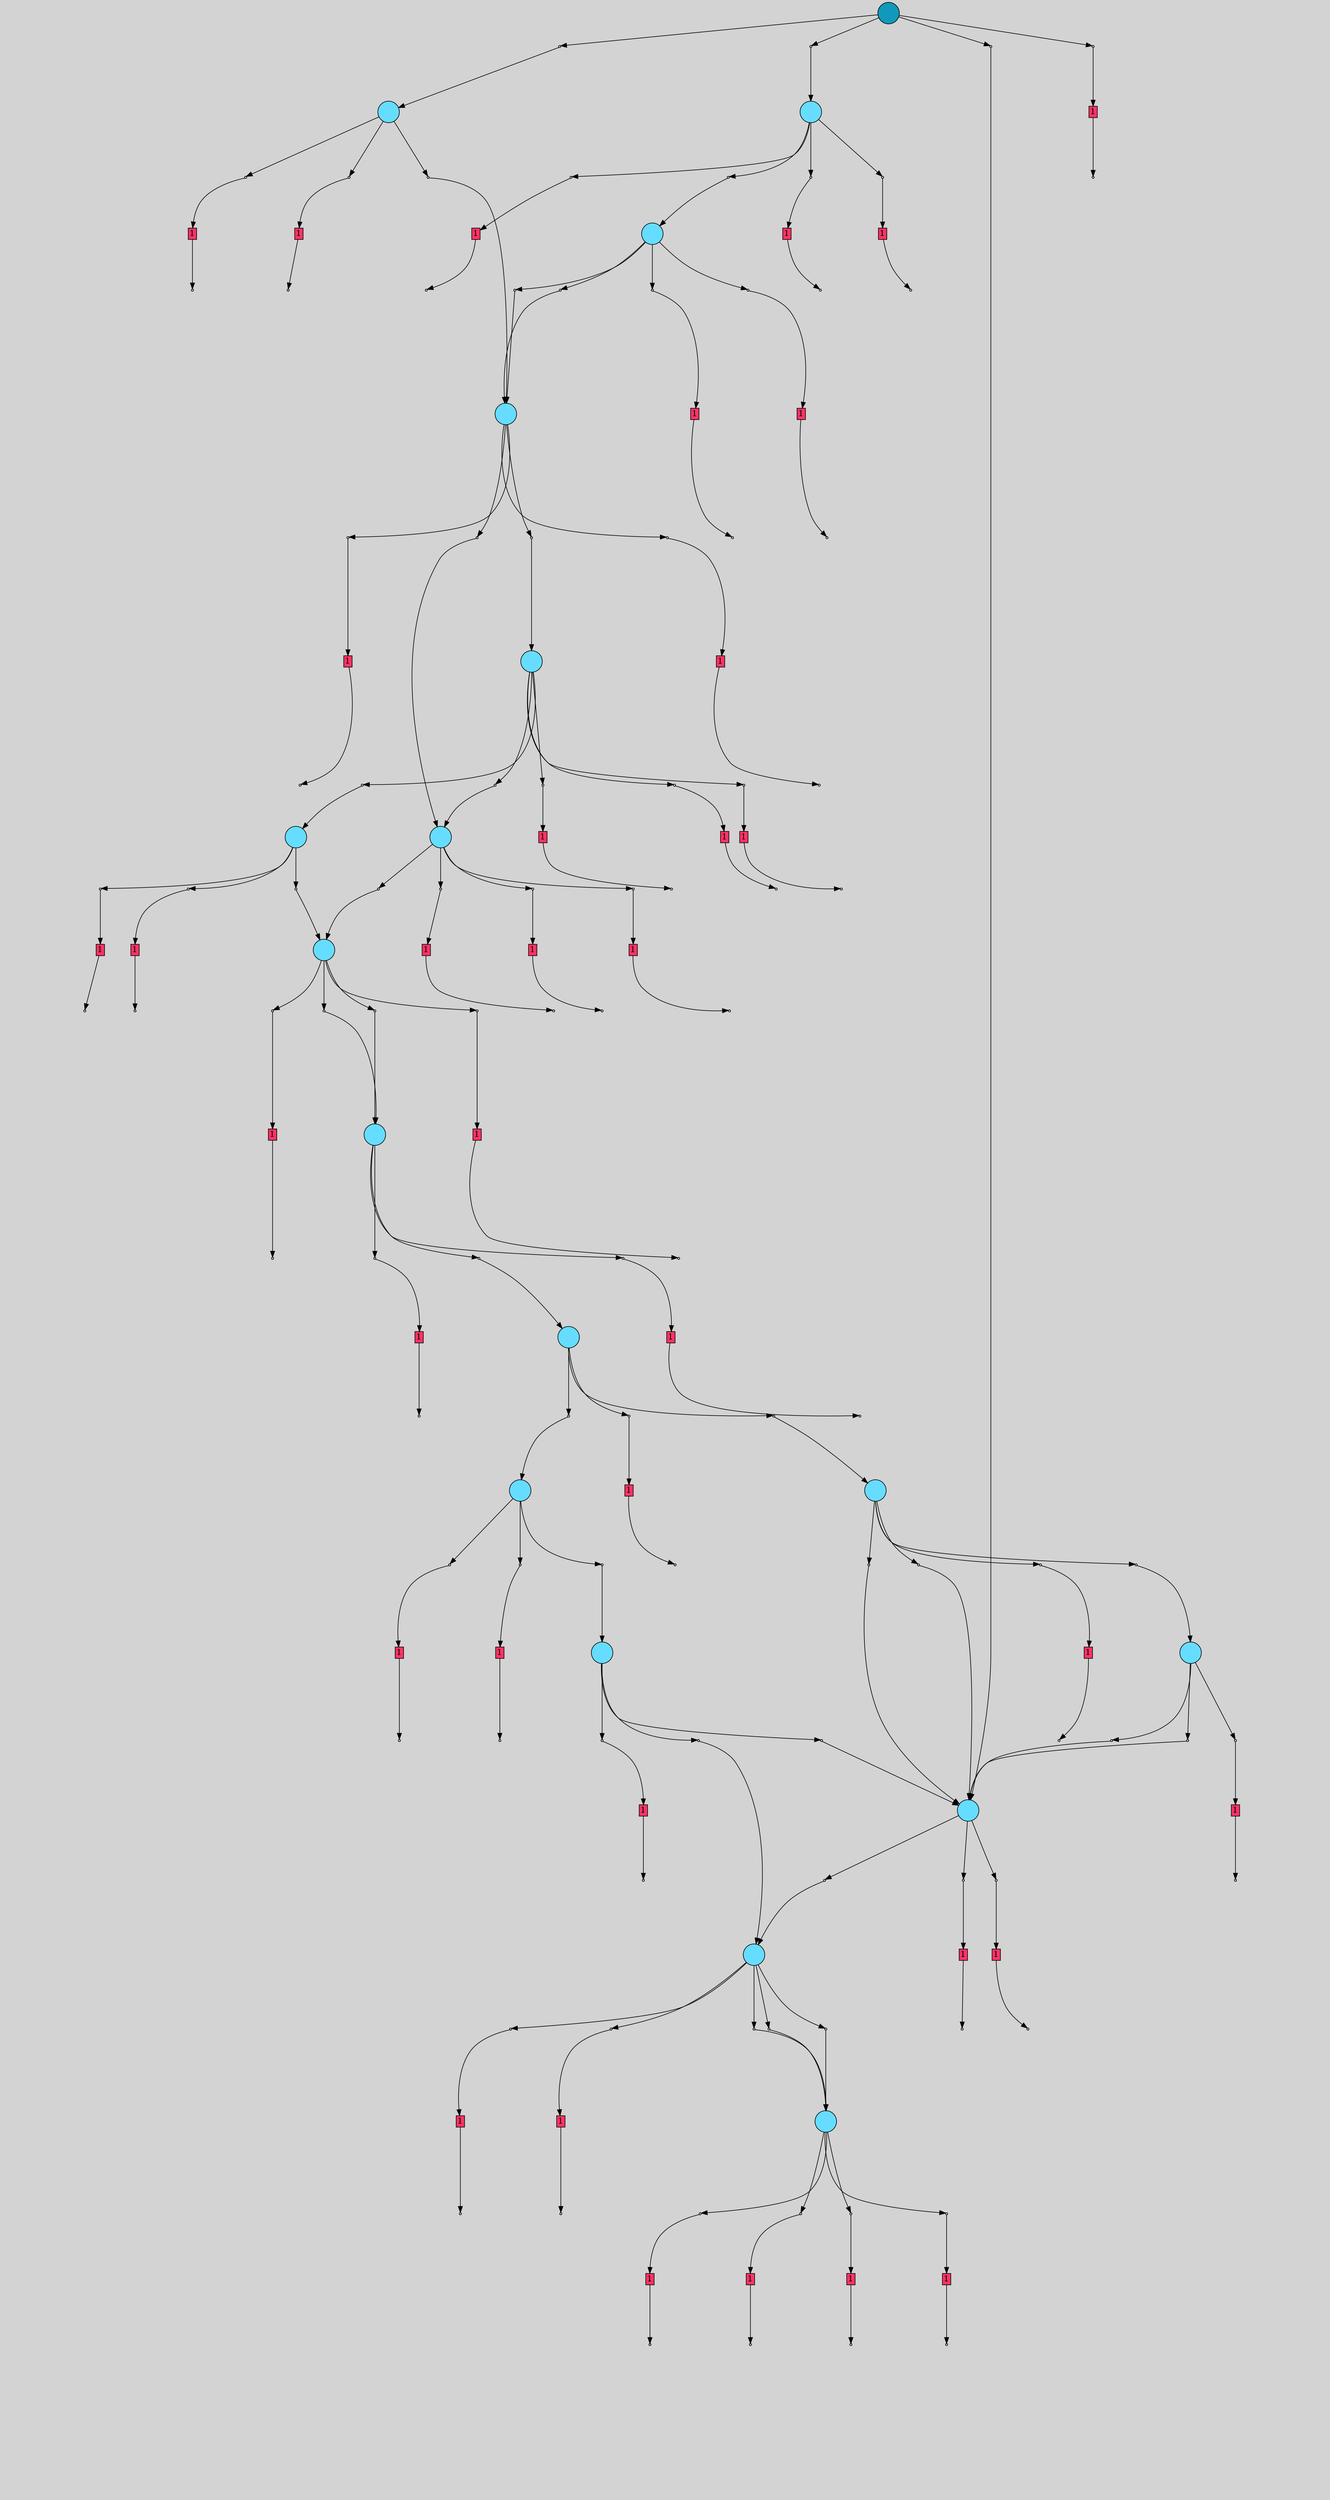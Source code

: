 // File exported with GEGELATI v1.4.0
// On the 2025-07-11 18:55:30
// With the File::TPGGraphDotExporter
digraph{
	graph[pad = "0.212, 0.055" bgcolor = lightgray]
	node[shape=circle style = filled label = ""]
		T863198 [fillcolor="#1199bb"]
		T788581 [fillcolor="#66ddff"]
		A863199 [fillcolor="#ff3366" shape=box margin=0.03 width=0 height=0 label="1"]
		T554752 [fillcolor="#66ddff"]
		T265488 [fillcolor="#66ddff"]
		A791887 [fillcolor="#ff3366" shape=box margin=0.03 width=0 height=0 label="1"]
		A862687 [fillcolor="#ff3366" shape=box margin=0.03 width=0 height=0 label="1"]
		T485241 [fillcolor="#66ddff"]
		A554215 [fillcolor="#ff3366" shape=box margin=0.03 width=0 height=0 label="1"]
		A536120 [fillcolor="#ff3366" shape=box margin=0.03 width=0 height=0 label="1"]
		T463571 [fillcolor="#66ddff"]
		A501815 [fillcolor="#ff3366" shape=box margin=0.03 width=0 height=0 label="1"]
		T256036 [fillcolor="#66ddff"]
		A265722 [fillcolor="#ff3366" shape=box margin=0.03 width=0 height=0 label="1"]
		A265723 [fillcolor="#ff3366" shape=box margin=0.03 width=0 height=0 label="1"]
		T442427 [fillcolor="#66ddff"]
		T400807 [fillcolor="#66ddff"]
		A484734 [fillcolor="#ff3366" shape=box margin=0.03 width=0 height=0 label="1"]
		A485449 [fillcolor="#ff3366" shape=box margin=0.03 width=0 height=0 label="1"]
		A530520 [fillcolor="#ff3366" shape=box margin=0.03 width=0 height=0 label="1"]
		A527562 [fillcolor="#ff3366" shape=box margin=0.03 width=0 height=0 label="1"]
		T65466 [fillcolor="#66ddff"]
		A253951 [fillcolor="#ff3366" shape=box margin=0.03 width=0 height=0 label="1"]
		A255271 [fillcolor="#ff3366" shape=box margin=0.03 width=0 height=0 label="1"]
		A442659 [fillcolor="#ff3366" shape=box margin=0.03 width=0 height=0 label="1"]
		A442660 [fillcolor="#ff3366" shape=box margin=0.03 width=0 height=0 label="1"]
		T322250 [fillcolor="#66ddff"]
		A441414 [fillcolor="#ff3366" shape=box margin=0.03 width=0 height=0 label="1"]
		A347914 [fillcolor="#ff3366" shape=box margin=0.03 width=0 height=0 label="1"]
		T368060 [fillcolor="#66ddff"]
		A401041 [fillcolor="#ff3366" shape=box margin=0.03 width=0 height=0 label="1"]
		A401042 [fillcolor="#ff3366" shape=box margin=0.03 width=0 height=0 label="1"]
		A23372 [fillcolor="#ff3366" shape=box margin=0.03 width=0 height=0 label="1"]
		A65294 [fillcolor="#ff3366" shape=box margin=0.03 width=0 height=0 label="1"]
		A65781 [fillcolor="#ff3366" shape=box margin=0.03 width=0 height=0 label="1"]
		A63088 [fillcolor="#ff3366" shape=box margin=0.03 width=0 height=0 label="1"]
		A394635 [fillcolor="#ff3366" shape=box margin=0.03 width=0 height=0 label="1"]
		A345014 [fillcolor="#ff3366" shape=box margin=0.03 width=0 height=0 label="1"]
		A328452 [fillcolor="#ff3366" shape=box margin=0.03 width=0 height=0 label="1"]
		T317795 [fillcolor="#66ddff"]
		A372461 [fillcolor="#ff3366" shape=box margin=0.03 width=0 height=0 label="1"]
		T317394 [fillcolor="#66ddff"]
		A338752 [fillcolor="#ff3366" shape=box margin=0.03 width=0 height=0 label="1"]
		A337850 [fillcolor="#ff3366" shape=box margin=0.03 width=0 height=0 label="1"]
		A315760 [fillcolor="#ff3366" shape=box margin=0.03 width=0 height=0 label="1"]
		T243270 [fillcolor="#66ddff"]
		T281552 [fillcolor="#66ddff"]
		A264705 [fillcolor="#ff3366" shape=box margin=0.03 width=0 height=0 label="1"]
		T271184 [fillcolor="#66ddff"]
		A279886 [fillcolor="#ff3366" shape=box margin=0.03 width=0 height=0 label="1"]
		A251634 [fillcolor="#ff3366" shape=box margin=0.03 width=0 height=0 label="1"]
		T278150 [fillcolor="#66ddff"]
		A253911 [fillcolor="#ff3366" shape=box margin=0.03 width=0 height=0 label="1"]
		A176615 [fillcolor="#ff3366" shape=box margin=0.03 width=0 height=0 label="1"]
		P3532962 [fillcolor="#cccccc" shape=point label="0"] //
		I3532962 [shape=box style=invis label="2|4&1|1#1|1&#92;n18|0&0|4#1|9&#92;n3|7&1|0#0|10&#92;n5|4&0|7#1|6&#92;n1|0&1|7#0|4&#92;n"] //-0.069921|-0.735325|0.416838|-0.170822|-0.252366|-0.272663|0.845455|0.326404|-0.177232|-0.062423|
		P3532962 -> I3532962[style=invis]
		T863198 -> P3532962 -> T788581
		P3532963 [fillcolor="#cccccc" shape=point label="0"] //
		I3532963 [shape=box style=invis label="5|8&1|0#1|9&#92;n1|0&1|5#0|8&#92;n"] //-0.784157|0.361300|0.758619|0.445979|
		P3532963 -> I3532963[style=invis]
		A863199 [fillcolor="#ff3366" shape=box margin=0.03 width=0 height=0 label="1"]
		T863198 -> P3532963 -> A863199
		P3532964 [fillcolor="#cccccc" shape=point label="0"] //
		I3532964 [shape=box style=invis label="19|5&1|6#0|8&#92;n12|9&1|10#1|0&#92;n2|4&0|5#0|9&#92;n8|5&0|4#1|10&#92;n19|4&0|5#1|7&#92;n18|0&0|4#1|9&#92;n3|7&1|0#0|10&#92;n5|4&0|7#1|6&#92;n1|0&1|7#0|4&#92;n"] //-0.409162|-0.194809|0.724555|-0.244634|-0.630517|-0.570217|0.578627|0.066990|0.818314|0.872919|0.416838|-0.170822|-0.252366|-0.272663|0.845455|0.326404|-0.177232|-0.062423|
		P3532964 -> I3532964[style=invis]
		T863198 -> P3532964 -> T554752
		P3532965 [fillcolor="#cccccc" shape=point label="0"] //
		I3532965 [shape=box style=invis label="11|0&1|3#1|3&#92;n13|8&1|3#0|0&#92;n1|0&1|5#0|8&#92;n"] //0.956369|0.645938|0.566839|0.939205|0.758619|0.445979|
		P3532965 -> I3532965[style=invis]
		T863198 -> P3532965 -> T265488
		P3532966 [fillcolor="#cccccc" shape=point label="0"] //
		I3532966 [shape=box style=invis label="19|1&1|1#1|1&#92;n9|6&1|2#0|10&#92;n11|6&0|6#1|4&#92;n11|6&0|6#0|1&#92;n13|0&1|10#0|6&#92;n13|8&1|3#0|0&#92;n1|0&1|5#0|8&#92;n"] //-0.536353|-0.898498|0.595919|-0.418757|0.887276|0.581279|-1.300754|-0.575297|-0.450869|-0.023352|0.416697|0.939205|0.758619|0.445979|
		P3532966 -> I3532966[style=invis]
		A791887 [fillcolor="#ff3366" shape=box margin=0.03 width=0 height=0 label="1"]
		T788581 -> P3532966 -> A791887
		P3532967 [fillcolor="#cccccc" shape=point label="0"] //
		I3532967 [shape=box style=invis label="19|0&1|1#1|5&#92;n0|2&0|10#1|7&#92;n10|4&0|2#1|0&#92;n1|0&1|7#0|4&#92;n"] //-0.842667|0.972944|0.841399|0.833383|0.833696|-0.204190|-0.177232|-0.062423|
		P3532967 -> I3532967[style=invis]
		A862687 [fillcolor="#ff3366" shape=box margin=0.03 width=0 height=0 label="1"]
		T788581 -> P3532967 -> A862687
		P3532968 [fillcolor="#cccccc" shape=point label="0"] //
		I3532968 [shape=box style=invis label="5|8&1|0#1|9&#92;n1|0&1|5#0|8&#92;n"] //-0.784157|0.361300|0.758619|0.445979|
		P3532968 -> I3532968[style=invis]
		T788581 -> P3532968 -> T485241
		P3532969 [fillcolor="#cccccc" shape=point label="1"] //
		I3532969 [shape=box style=invis label="6|4&1|1#1|8&#92;n16|0&1|4#0|8&#92;n12|1&0|4#1|9&#92;n13|2&1|6#1|5&#92;n"] //0.452550|-0.806153|-0.860714|-0.034706|-0.312936|-0.878795|-0.346916|-0.257149|
		P3532969 -> I3532969[style=invis]
		A863199 -> P3532969
		P3532970 [fillcolor="#cccccc" shape=point label="0"] //
		I3532970 [shape=box style=invis label="5|8&1|0#1|9&#92;n1|0&1|5#0|8&#92;n"] //-0.784157|0.361300|0.758619|0.445979|
		P3532970 -> I3532970[style=invis]
		A554215 [fillcolor="#ff3366" shape=box margin=0.03 width=0 height=0 label="1"]
		T554752 -> P3532970 -> A554215
		P3532971 [fillcolor="#cccccc" shape=point label="0"] //
		I3532971 [shape=box style=invis label="17|5&1|2#1|10&#92;n6|5&0|5#1|1&#92;n15|2&0|5#1|1&#92;n9|8&0|2#0|6&#92;n1|0&1|5#0|8&#92;n"] //0.388232|0.446583|-0.604306|-0.990126|-0.951568|0.274026|0.116233|-0.115189|0.758619|0.445979|
		P3532971 -> I3532971[style=invis]
		A536120 [fillcolor="#ff3366" shape=box margin=0.03 width=0 height=0 label="1"]
		T554752 -> P3532971 -> A536120
		P3532972 [fillcolor="#cccccc" shape=point label="0"] //
		I3532972 [shape=box style=invis label="5|8&1|0#1|9&#92;n1|0&1|5#0|8&#92;n"] //-0.784157|0.361300|0.758619|0.445979|
		P3532972 -> I3532972[style=invis]
		T554752 -> P3532972 -> T463571
		P3532973 [fillcolor="#cccccc" shape=point label="0"] //
		I3532973 [shape=box style=invis label="17|5&1|2#1|10&#92;n6|5&0|5#1|1&#92;n15|2&0|5#1|1&#92;n9|8&0|2#0|6&#92;n1|0&1|5#0|8&#92;n"] //0.388232|0.446583|-0.604306|-0.990126|-0.951568|0.274026|0.116233|-0.115189|0.758619|0.445979|
		P3532973 -> I3532973[style=invis]
		A501815 [fillcolor="#ff3366" shape=box margin=0.03 width=0 height=0 label="1"]
		T554752 -> P3532973 -> A501815
		P3532974 [fillcolor="#cccccc" shape=point label="0"] //
		I3532974 [shape=box style=invis label="5|8&1|0#1|9&#92;n1|0&1|5#0|8&#92;n"] //-0.784157|0.361300|0.758619|0.445979|
		P3532974 -> I3532974[style=invis]
		T265488 -> P3532974 -> T256036
		P3532975 [fillcolor="#cccccc" shape=point label="0"] //
		I3532975 [shape=box style=invis label="14|6&1|3#1|3&#92;n16|0&1|7#0|4&#92;n17|9&0|10#0|7&#92;n2|8&0|9#0|6&#92;n1|0&1|4#0|8&#92;n"] //-0.407479|0.070054|0.169602|0.967686|-0.668362|-0.229139|0.178451|0.699757|0.758619|0.445979|
		P3532975 -> I3532975[style=invis]
		A265722 [fillcolor="#ff3366" shape=box margin=0.03 width=0 height=0 label="1"]
		T265488 -> P3532975 -> A265722
		P3532976 [fillcolor="#cccccc" shape=point label="0"] //
		I3532976 [shape=box style=invis label="18|0&1|1#1|0&#92;n14|5&0|0#1|6&#92;n15|2&0|5#1|1&#92;n3|8&0|2#1|0&#92;n1|0&1|5#0|8&#92;n"] //0.881289|0.096707|-0.841532|-0.919411|-0.951568|0.274026|-0.658611|0.507925|0.758619|0.445979|
		P3532976 -> I3532976[style=invis]
		A265723 [fillcolor="#ff3366" shape=box margin=0.03 width=0 height=0 label="1"]
		T265488 -> P3532976 -> A265723
		P3532977 [fillcolor="#cccccc" shape=point label="1"] //
		I3532977 [shape=box style=invis label="4|6&1|8#1|0&#92;n3|0&1|5#0|6&#92;n11|2&1|7#1|5&#92;n14|1&1|1#1|4&#92;n"] //-0.319824|-0.741893|0.294769|-0.582985|-0.713387|0.038276|0.218510|-0.776699|
		P3532977 -> I3532977[style=invis]
		A791887 -> P3532977
		P3532978 [fillcolor="#cccccc" shape=point label="1"] //
		I3532978 [shape=box style=invis label="17|2&1|4#0|7&#92;n15|6&1|6#0|3&#92;n4|0&0|2#1|1&#92;n5|0&0|0#0|2&#92;n12|5&1|8#1|0&#92;n0|1&0|0#1|1&#92;n2|0&1|8#0|5&#92;n10|3&0|2#0|6&#92;n7|8&0|3#0|5&#92;n4|2&0|0#0|8&#92;n"] //0.988145|0.127360|-0.847276|0.263882|-0.017527|-0.985058|-0.536994|0.274775|0.468479|-0.349932|0.025529|-0.623676|-0.251660|-0.567835|0.795310|-0.281553|-0.595260|0.726572|-0.305012|-0.103936|
		P3532978 -> I3532978[style=invis]
		A862687 -> P3532978
		P3532979 [fillcolor="#cccccc" shape=point label="0"] //
		I3532979 [shape=box style=invis label="5|8&1|0#1|9&#92;n1|0&1|5#0|8&#92;n"] //-0.784157|0.361300|0.758619|0.445979|
		P3532979 -> I3532979[style=invis]
		T485241 -> P3532979 -> T442427
		P3532980 [fillcolor="#cccccc" shape=point label="0"] //
		I3532980 [shape=box style=invis label="2|0&1|7#1|8&#92;n"] //-0.671996|-0.732838|
		P3532980 -> I3532980[style=invis]
		T485241 -> P3532980 -> T400807
		P3532981 [fillcolor="#cccccc" shape=point label="0"] //
		I3532981 [shape=box style=invis label="9|6&1|2#0|10&#92;n19|1&0|6#1|9&#92;n4|7&0|1#1|3&#92;n5|6&0|7#1|8&#92;n5|9&1|7#1|4&#92;n10|2&0|6#0|9&#92;n12|4&1|4#1|0&#92;n14|1&1|6#0|4&#92;n13|5&1|10#1|3&#92;n11|3&1|9#0|5&#92;n1|8&1|1#0|3&#92;n11|2&0|2#0|1&#92;n10|4&0|2#0|9&#92;n17|6&0|4#1|10&#92;n9|3&0|6#1|2&#92;n9|7&1|5#1|9&#92;n1|5&0|7#0|3&#92;n18|6&0|8#0|9&#92;n13|3&0|6#0|5&#92;n6|1&0|3#1|9&#92;n10|8&1|10#0|1&#92;n1|0&1|5#0|8&#92;n"] //0.595919|-0.418757|-0.915401|-0.961213|0.227875|0.734609|-0.688694|0.206639|0.202178|0.781689|-0.035929|0.704863|-0.088590|-0.460149|0.984268|0.024846|-0.124466|0.812137|0.142460|0.195459|0.448998|0.464710|-0.539955|0.806415|-0.094067|0.417033|0.634228|-0.773136|-0.025648|0.728044|0.652178|-0.629796|0.640505|-0.192905|0.646907|-0.789111|0.474744|-0.636430|0.342098|-0.384400|0.975040|0.165205|0.758619|0.445979|
		P3532981 -> I3532981[style=invis]
		A484734 [fillcolor="#ff3366" shape=box margin=0.03 width=0 height=0 label="1"]
		T485241 -> P3532981 -> A484734
		P3532982 [fillcolor="#cccccc" shape=point label="0"] //
		I3532982 [shape=box style=invis label="7|2&1|4#0|3&#92;n18|1&1|2#1|0&#92;n10|0&0|1#1|2&#92;n18|2&0|2#1|5&#92;n12|4&0|2#0|0&#92;n10|0&0|4#1|0&#92;n"] //0.825952|-0.155959|0.110406|-0.787581|0.781936|0.707372|-0.956917|-0.646284|-0.094067|0.417033|-0.920854|0.196010|
		P3532982 -> I3532982[style=invis]
		A485449 [fillcolor="#ff3366" shape=box margin=0.03 width=0 height=0 label="1"]
		T485241 -> P3532982 -> A485449
		P3532983 [fillcolor="#cccccc" shape=point label="1"] //
		I3532983 [shape=box style=invis label="6|6&1|8#1|10&#92;n3|7&1|4#1|6&#92;n16|0&1|7#0|4&#92;n14|8&0|7#0|10&#92;n14|2&0|6#1|1&#92;n3|0&1|5#0|8&#92;n19|1&0|2#1|3&#92;n5|2&0|1#1|9&#92;n15|1&1|9#1|6&#92;n"] //-0.301920|-0.260057|-0.758340|0.498196|-0.188110|0.094240|-0.732034|0.423228|-0.795191|-0.610260|0.294769|-0.582985|0.729124|0.807487|-0.686379|0.482966|-0.237754|0.257403|
		P3532983 -> I3532983[style=invis]
		A554215 -> P3532983
		P3532984 [fillcolor="#cccccc" shape=point label="1"] //
		I3532984 [shape=box style=invis label="4|6&1|8#1|0&#92;n3|0&1|5#0|6&#92;n15|1&1|8#0|1&#92;n14|2&1|5#1|8&#92;n"] //-0.319824|-0.741893|0.294769|-0.582985|-0.900638|0.582879|-0.148003|-0.979438|
		P3532984 -> I3532984[style=invis]
		A536120 -> P3532984
		P3532985 [fillcolor="#cccccc" shape=point label="0"] //
		I3532985 [shape=box style=invis label="9|6&1|2#0|10&#92;n19|1&0|6#1|9&#92;n4|7&0|1#1|3&#92;n12|4&1|4#1|0&#92;n5|6&0|7#1|8&#92;n16|9&1|7#1|4&#92;n10|2&0|6#0|9&#92;n14|1&1|6#0|4&#92;n13|5&1|10#1|3&#92;n11|3&1|9#0|5&#92;n1|8&1|1#0|3&#92;n11|2&0|2#0|1&#92;n10|4&0|2#0|9&#92;n17|6&0|4#1|10&#92;n9|3&0|6#1|2&#92;n9|7&1|5#1|9&#92;n1|5&0|7#0|3&#92;n18|6&0|8#0|9&#92;n13|3&0|6#0|5&#92;n6|1&0|3#1|9&#92;n10|8&1|10#0|1&#92;n1|0&1|5#0|8&#92;n"] //0.595919|-0.418757|-0.915401|-0.961213|0.227875|0.734609|-0.088590|-0.460149|-0.688694|0.206639|0.202178|0.781689|-0.035929|0.704863|0.984268|0.024846|-0.124466|0.812137|0.142460|0.195459|0.448998|0.464710|-0.539955|0.806415|-0.094067|0.417033|0.634228|-0.773136|-0.025648|0.728044|0.652178|-0.629796|0.640505|-0.192905|0.646907|-0.789111|0.474744|-0.636430|0.342098|-0.384400|0.975040|0.165205|0.758619|0.445979|
		P3532985 -> I3532985[style=invis]
		A530520 [fillcolor="#ff3366" shape=box margin=0.03 width=0 height=0 label="1"]
		T463571 -> P3532985 -> A530520
		P3532986 [fillcolor="#cccccc" shape=point label="0"] //
		I3532986 [shape=box style=invis label="5|8&1|0#1|9&#92;n1|0&1|5#0|8&#92;n"] //-0.784157|0.361300|0.758619|0.445979|
		P3532986 -> I3532986[style=invis]
		T463571 -> P3532986 -> T485241
		P3532987 [fillcolor="#cccccc" shape=point label="0"] //
		I3532987 [shape=box style=invis label="5|7&1|9#0|9&#92;n17|0&0|7#0|0&#92;n"] //-0.435891|-0.492016|-0.594721|-0.078886|
		P3532987 -> I3532987[style=invis]
		T463571 -> P3532987 -> T485241
		P3532988 [fillcolor="#cccccc" shape=point label="0"] //
		I3532988 [shape=box style=invis label="17|5&1|2#1|10&#92;n6|5&0|5#1|1&#92;n15|2&0|5#1|1&#92;n9|8&0|2#0|6&#92;n1|0&1|5#0|8&#92;n"] //0.388232|0.446583|-0.604306|-0.990126|-0.951568|0.274026|0.116233|-0.115189|0.758619|0.445979|
		P3532988 -> I3532988[style=invis]
		A527562 [fillcolor="#ff3366" shape=box margin=0.03 width=0 height=0 label="1"]
		T463571 -> P3532988 -> A527562
		P3532989 [fillcolor="#cccccc" shape=point label="1"] //
		I3532989 [shape=box style=invis label="16|0&1|7#0|4&#92;n17|8&0|0#1|7&#92;n6|8&0|8#1|4&#92;n4|6&1|8#1|10&#92;n3|0&1|5#0|6&#92;n15|1&0|8#0|1&#92;n1|8&1|6#1|1&#92;n15|2&0|8#1|2&#92;n16|2&0|2#0|2&#92;n"] //-0.188110|0.094240|-0.908237|-0.030049|0.662507|0.078978|-0.319824|-0.741893|0.294769|-0.582985|-0.900638|0.582879|-0.769083|0.770394|0.613743|0.098546|0.411694|-0.039614|
		P3532989 -> I3532989[style=invis]
		A501815 -> P3532989
		P3532990 [fillcolor="#cccccc" shape=point label="0"] //
		I3532990 [shape=box style=invis label="11|0&1|3#1|3&#92;n19|1&1|1#1|1&#92;n6|5&0|5#1|1&#92;n0|0&0|1#0|0&#92;n15|2&0|5#1|1&#92;n3|8&0|2#0|0&#92;n1|0&1|5#0|8&#92;n"] //0.956369|0.645938|-0.536353|-0.898498|-0.604306|-0.990126|0.040405|-0.825265|-0.951568|0.274026|-0.658611|0.507925|0.758619|0.445979|
		P3532990 -> I3532990[style=invis]
		T256036 -> P3532990 -> T65466
		P3532991 [fillcolor="#cccccc" shape=point label="0"] //
		I3532991 [shape=box style=invis label="11|0&1|3#1|3&#92;n3|2&1|3#1|0&#92;n3|8&0|2#0|0&#92;n1|0&1|5#0|8&#92;n"] //0.956369|0.645938|0.941275|0.957578|-0.658611|0.507925|0.758619|0.445979|
		P3532991 -> I3532991[style=invis]
		A253951 [fillcolor="#ff3366" shape=box margin=0.03 width=0 height=0 label="1"]
		T256036 -> P3532991 -> A253951
		P3532992 [fillcolor="#cccccc" shape=point label="0"] //
		I3532992 [shape=box style=invis label="5|8&1|0#1|9&#92;n1|0&1|5#0|8&#92;n"] //-0.784157|0.361300|0.758619|0.445979|
		P3532992 -> I3532992[style=invis]
		T256036 -> P3532992 -> T65466
		P3532993 [fillcolor="#cccccc" shape=point label="0"] //
		I3532993 [shape=box style=invis label="17|2&1|4#0|7&#92;n9|8&0|2#0|6&#92;n8|7&1|4#0|7&#92;n16|9&0|7#0|6&#92;n0|7&0|9#1|7&#92;n6|8&0|8#1|1&#92;n1|0&0|8#1|1&#92;n3|8&0|7#0|0&#92;n1|0&1|5#0|8&#92;n"] //-0.677109|-0.665851|0.116233|-0.115189|-0.175422|-0.907072|-0.421286|0.227033|0.691862|-0.428361|-0.011007|0.895754|-0.489002|0.333141|-0.658611|0.507925|0.758619|0.445979|
		P3532993 -> I3532993[style=invis]
		A255271 [fillcolor="#ff3366" shape=box margin=0.03 width=0 height=0 label="1"]
		T256036 -> P3532993 -> A255271
		P3532994 [fillcolor="#cccccc" shape=point label="0"] //
		I3532994 [shape=box style=invis label="5|8&1|0#1|9&#92;n1|0&1|5#0|8&#92;n"] //-0.784157|0.361300|0.758619|0.445979|
		P3532994 -> I3532994[style=invis]
		T256036 -> P3532994 -> T65466
		P3532995 [fillcolor="#cccccc" shape=point label="1"] //
		I3532995 [shape=box style=invis label="12|7&1|9#1|2&#92;n19|7&0|7#0|3&#92;n18|5&1|10#1|1&#92;n1|3&1|7#0|5&#92;n8|0&0|3#0|2&#92;n4|9&1|10#0|5&#92;n2|3&0|9#0|10&#92;n6|5&0|3#0|3&#92;n2|9&1|0#0|7&#92;n13|0&0|5#1|1&#92;n5|4&0|9#1|2&#92;n12|1&0|4#1|9&#92;n7|2&1|3#0|6&#92;n"] //1.228249|0.934759|-0.557826|-0.622578|-0.825258|0.307826|0.991532|-0.235504|-0.514012|-0.933467|-0.073531|-0.424968|-0.162181|0.011114|-0.063729|0.662194|0.915726|0.083968|-0.351037|0.561965|0.192066|0.249853|-0.312936|-0.606729|0.437344|0.498766|
		P3532995 -> I3532995[style=invis]
		A265722 -> P3532995
		P3532996 [fillcolor="#cccccc" shape=point label="1"] //
		I3532996 [shape=box style=invis label="5|8&1|1#0|0&#92;n7|3&0|2#1|4&#92;n15|7&0|3#0|0&#92;n12|1&1|7#0|8&#92;n14|8&0|7#0|1&#92;n8|7&0|8#1|5&#92;n17|2&1|4#0|7&#92;n17|6&0|2#0|4&#92;n12|5&1|8#1|0&#92;n7|1&0|7#1|7&#92;n13|8&0|2#0|6&#92;n3|9&0|5#1|0&#92;n18|6&0|9#1|0&#92;n2|0&1|8#0|6&#92;n4|2&0|0#0|8&#92;n"] //-0.735657|0.560757|0.967302|-0.705875|0.875173|-0.638910|-0.584531|-0.336669|-0.607740|0.077283|-0.774057|0.820312|0.988145|0.127360|-0.095538|0.620485|0.468479|-0.349932|-0.756782|-0.662591|-0.018259|-0.032997|0.198777|0.787492|0.183588|0.077809|-0.251660|-0.567835|-0.305012|-0.103936|
		P3532996 -> I3532996[style=invis]
		A265723 -> P3532996
		P3532997 [fillcolor="#cccccc" shape=point label="0"] //
		I3532997 [shape=box style=invis label="11|7&1|1#1|1&#92;n7|0&0|7#1|8&#92;n"] //0.000424|-0.953410|-0.371213|-0.547746|
		P3532997 -> I3532997[style=invis]
		A442659 [fillcolor="#ff3366" shape=box margin=0.03 width=0 height=0 label="1"]
		T442427 -> P3532997 -> A442659
		P3532998 [fillcolor="#cccccc" shape=point label="0"] //
		I3532998 [shape=box style=invis label="17|5&1|2#1|10&#92;n6|5&0|5#1|1&#92;n15|2&0|5#1|1&#92;n9|8&0|2#0|6&#92;n1|0&1|5#0|8&#92;n"] //0.388232|0.446583|-0.604306|-0.990126|-0.951568|0.274026|0.116233|-0.115189|0.758619|0.445979|
		P3532998 -> I3532998[style=invis]
		A442660 [fillcolor="#ff3366" shape=box margin=0.03 width=0 height=0 label="1"]
		T442427 -> P3532998 -> A442660
		P3532999 [fillcolor="#cccccc" shape=point label="0"] //
		I3532999 [shape=box style=invis label="5|8&1|0#1|9&#92;n1|0&1|5#0|8&#92;n"] //-0.784157|0.361300|0.758619|0.445979|
		P3532999 -> I3532999[style=invis]
		T442427 -> P3532999 -> T400807
		P3533000 [fillcolor="#cccccc" shape=point label="0"] //
		I3533000 [shape=box style=invis label="5|8&1|0#1|9&#92;n1|0&1|5#0|8&#92;n"] //-0.784157|0.361300|0.758619|0.445979|
		P3533000 -> I3533000[style=invis]
		T442427 -> P3533000 -> T322250
		P3533001 [fillcolor="#cccccc" shape=point label="0"] //
		I3533001 [shape=box style=invis label="16|0&1|3#1|3&#92;n"] //0.956369|0.645938|
		P3533001 -> I3533001[style=invis]
		A441414 [fillcolor="#ff3366" shape=box margin=0.03 width=0 height=0 label="1"]
		T442427 -> P3533001 -> A441414
		P3533002 [fillcolor="#cccccc" shape=point label="0"] //
		I3533002 [shape=box style=invis label="17|5&1|2#1|10&#92;n6|5&0|5#1|1&#92;n15|2&0|5#1|1&#92;n9|8&0|2#0|6&#92;n1|0&1|5#0|8&#92;n"] //0.388232|0.446583|-0.604306|-0.990126|-0.951568|0.274026|0.116233|-0.115189|0.758619|0.445979|
		P3533002 -> I3533002[style=invis]
		A347914 [fillcolor="#ff3366" shape=box margin=0.03 width=0 height=0 label="1"]
		T400807 -> P3533002 -> A347914
		P3533003 [fillcolor="#cccccc" shape=point label="0"] //
		I3533003 [shape=box style=invis label="5|8&1|0#1|9&#92;n1|0&1|5#0|8&#92;n"] //-0.784157|0.361300|0.758619|0.445979|
		P3533003 -> I3533003[style=invis]
		T400807 -> P3533003 -> T368060
		P3533004 [fillcolor="#cccccc" shape=point label="0"] //
		I3533004 [shape=box style=invis label="16|1&1|7#1|8&#92;n16|5&0|1#0|10&#92;n15|8&0|5#0|9&#92;n1|0&1|5#0|8&#92;n"] //-0.966667|-0.804437|-0.450376|-0.748847|0.729121|0.168241|0.758619|0.445979|
		P3533004 -> I3533004[style=invis]
		A401041 [fillcolor="#ff3366" shape=box margin=0.03 width=0 height=0 label="1"]
		T400807 -> P3533004 -> A401041
		P3533005 [fillcolor="#cccccc" shape=point label="0"] //
		I3533005 [shape=box style=invis label="18|0&1|1#1|0&#92;n14|5&0|0#1|6&#92;n15|2&0|5#1|1&#92;n3|8&0|2#1|0&#92;n1|0&1|5#0|8&#92;n"] //0.881289|0.096707|-0.841532|-0.919411|-0.951568|0.274026|-0.658611|0.507925|0.758619|0.445979|
		P3533005 -> I3533005[style=invis]
		A401042 [fillcolor="#ff3366" shape=box margin=0.03 width=0 height=0 label="1"]
		T400807 -> P3533005 -> A401042
		P3533006 [fillcolor="#cccccc" shape=point label="1"] //
		I3533006 [shape=box style=invis label="6|9&1|2#1|2&#92;n13|1&1|1#1|6&#92;n14|3&1|5#0|9&#92;n18|2&0|3#0|1&#92;n6|2&0|2#0|0&#92;n8|0&1|1#1|10&#92;n"] //0.127827|-0.869546|-0.859098|0.073151|0.990857|-0.901017|0.404455|0.700086|-0.997817|0.007706|0.910434|0.409409|
		P3533006 -> I3533006[style=invis]
		A484734 -> P3533006
		P3533007 [fillcolor="#cccccc" shape=point label="1"] //
		I3533007 [shape=box style=invis label="0|2&1|5#1|9&#92;n6|1&1|1#1|5&#92;n6|4&0|1#0|2&#92;n12|1&1|4#0|4&#92;n16|0&1|2#1|7&#92;n"] //0.822016|-0.896710|0.067815|-0.940727|-0.501259|0.480864|0.241439|0.825151|-0.328350|-0.607169|
		P3533007 -> I3533007[style=invis]
		A485449 -> P3533007
		P3533008 [fillcolor="#cccccc" shape=point label="1"] //
		I3533008 [shape=box style=invis label="14|5&1|5#1|0&#92;n8|3&1|6#0|4&#92;n4|6&1|10#0|3&#92;n12|3&1|4#0|5&#92;n3|7&0|6#1|9&#92;n11|6&0|7#0|3&#92;n5|1&0|6#1|2&#92;n16|0&1|2#1|7&#92;n14|2&0|6#1|6&#92;n"] //-0.148003|-0.979438|0.758572|0.348710|0.804157|0.833336|0.158087|-0.017079|-0.615356|0.255483|0.266389|0.443576|0.172205|0.299103|-0.328350|-0.607169|-0.919969|0.381621|
		P3533008 -> I3533008[style=invis]
		A530520 -> P3533008
		P3533009 [fillcolor="#cccccc" shape=point label="1"] //
		I3533009 [shape=box style=invis label="11|1&1|7#1|5&#92;n10|0&0|1#1|5&#92;n13|3&0|0#1|7&#92;n14|9&1|7#0|3&#92;n10|9&0|3#0|9&#92;n19|6&0|9#1|7&#92;n14|2&0|6#1|1&#92;n4|6&1|8#1|0&#92;n3|0&1|5#0|6&#92;n19|1&0|2#1|3&#92;n14|2&1|5#1|8&#92;n"] //-0.595249|0.824549|0.058954|0.046425|0.789062|0.247264|-0.281533|-0.831298|0.615810|-0.198116|0.287888|-0.046799|-0.795191|-0.610260|-0.319824|-0.741893|0.294769|-0.582985|0.729124|0.807487|-0.148003|-0.979438|
		P3533009 -> I3533009[style=invis]
		A527562 -> P3533009
		P3533010 [fillcolor="#cccccc" shape=point label="0"] //
		I3533010 [shape=box style=invis label="5|8&1|0#1|9&#92;n1|0&1|5#0|8&#92;n"] //-0.784157|0.361300|0.758619|0.445979|
		P3533010 -> I3533010[style=invis]
		A23372 [fillcolor="#ff3366" shape=box margin=0.03 width=0 height=0 label="1"]
		T65466 -> P3533010 -> A23372
		P3533011 [fillcolor="#cccccc" shape=point label="0"] //
		I3533011 [shape=box style=invis label="5|8&1|0#1|9&#92;n1|0&1|5#0|8&#92;n"] //-0.784157|0.361300|0.758619|0.445979|
		P3533011 -> I3533011[style=invis]
		A65294 [fillcolor="#ff3366" shape=box margin=0.03 width=0 height=0 label="1"]
		T65466 -> P3533011 -> A65294
		P3533012 [fillcolor="#cccccc" shape=point label="0"] //
		I3533012 [shape=box style=invis label="4|4&1|0#0|0&#92;n5|2&0|4#0|4&#92;n6|4&1|4#0|10&#92;n15|2&0|2#1|2&#92;n4|7&0|4#1|5&#92;n17|0&0|7#0|8&#92;n1|3&1|9#0|2&#92;n1|1&0|0#0|3&#92;n1|0&1|3#0|1&#92;n"] //-0.856755|-0.040434|0.972493|0.989601|0.938489|-0.502998|0.294566|0.204245|0.618743|-0.919001|0.890854|-0.489056|-0.368941|-0.299097|0.461244|0.986421|-0.669521|0.054361|
		P3533012 -> I3533012[style=invis]
		A65781 [fillcolor="#ff3366" shape=box margin=0.03 width=0 height=0 label="1"]
		T65466 -> P3533012 -> A65781
		P3533013 [fillcolor="#cccccc" shape=point label="0"] //
		I3533013 [shape=box style=invis label="4|4&1|0#0|0&#92;n5|2&0|4#0|4&#92;n6|4&1|4#0|10&#92;n15|2&0|2#1|2&#92;n4|7&0|4#1|5&#92;n17|0&0|7#0|8&#92;n1|3&1|9#0|2&#92;n1|1&0|0#0|3&#92;n1|0&1|3#0|1&#92;n"] //-0.856755|-0.040434|0.972493|0.989601|0.938489|-0.502998|0.294566|0.204245|0.618743|-0.919001|0.890854|-0.489056|-0.368941|-0.299097|0.461244|0.986421|-0.669521|0.054361|
		P3533013 -> I3533013[style=invis]
		A63088 [fillcolor="#ff3366" shape=box margin=0.03 width=0 height=0 label="1"]
		T65466 -> P3533013 -> A63088
		P3533014 [fillcolor="#cccccc" shape=point label="1"] //
		I3533014 [shape=box style=invis label="17|5&1|2#1|3&#92;n13|0&0|5#1|7&#92;n12|1&1|4#1|9&#92;n6|2&1|3#1|5&#92;n"] //0.401824|0.845529|-0.351037|0.561965|-0.312936|-0.606729|0.251263|-0.604645|
		P3533014 -> I3533014[style=invis]
		A253951 -> P3533014
		P3533015 [fillcolor="#cccccc" shape=point label="1"] //
		I3533015 [shape=box style=invis label="11|0&1|10#1|7&#92;n17|4&1|1#0|6&#92;n8|2&0|10#1|7&#92;n16|0&1|2#1|7&#92;n12|1&0|4#1|9&#92;n"] //0.294531|0.050176|0.461914|-0.797497|0.881507|0.455797|-0.328350|-0.607169|-0.312936|-0.606729|
		P3533015 -> I3533015[style=invis]
		A255271 -> P3533015
		P3533016 [fillcolor="#cccccc" shape=point label="1"] //
		I3533016 [shape=box style=invis label="0|0&1|5#1|7&#92;n10|4&1|6#1|9&#92;n15|5&0|4#1|10&#92;n13|2&1|10#1|2&#92;n7|1&0|5#1|3&#92;n"] //0.254244|-0.655832|0.866703|0.168710|-0.916532|-0.463251|1.289107|0.833740|0.757429|0.371663|
		P3533016 -> I3533016[style=invis]
		A442659 -> P3533016
		P3533017 [fillcolor="#cccccc" shape=point label="1"] //
		I3533017 [shape=box style=invis label="16|0&1|7#0|4&#92;n0|3&1|5#1|9&#92;n4|6&1|8#1|0&#92;n2|5&0|3#0|0&#92;n3|0&1|5#0|6&#92;n5|2&0|5#1|9&#92;n9|1&1|9#1|10&#92;n16|2&0|2#0|2&#92;n"] //-0.188110|0.094240|0.822016|-0.896710|-0.319824|-0.741893|0.568386|0.476915|0.294769|-0.582985|-0.686379|0.482966|0.758932|-0.201614|0.411694|-0.039614|
		P3533017 -> I3533017[style=invis]
		A442660 -> P3533017
		P3533018 [fillcolor="#cccccc" shape=point label="0"] //
		I3533018 [shape=box style=invis label="9|6&1|2#0|10&#92;n13|0&1|10#0|6&#92;n"] //0.595919|-0.418757|-0.450869|-0.023352|
		P3533018 -> I3533018[style=invis]
		A394635 [fillcolor="#ff3366" shape=box margin=0.03 width=0 height=0 label="1"]
		T322250 -> P3533018 -> A394635
		P3533019 [fillcolor="#cccccc" shape=point label="0"] //
		I3533019 [shape=box style=invis label="5|8&1|0#1|9&#92;n1|0&1|5#0|8&#92;n"] //-0.784157|0.361300|0.758619|0.445979|
		P3533019 -> I3533019[style=invis]
		T322250 -> P3533019 -> T368060
		P3533020 [fillcolor="#cccccc" shape=point label="0"] //
		I3533020 [shape=box style=invis label="17|5&1|2#1|10&#92;n6|5&0|5#1|1&#92;n15|2&0|5#1|1&#92;n9|8&0|2#0|6&#92;n1|0&1|5#0|8&#92;n"] //0.388232|0.446583|-0.604306|-0.990126|-0.951568|0.274026|0.116233|-0.115189|0.758619|0.445979|
		P3533020 -> I3533020[style=invis]
		A345014 [fillcolor="#ff3366" shape=box margin=0.03 width=0 height=0 label="1"]
		T322250 -> P3533020 -> A345014
		P3533021 [fillcolor="#cccccc" shape=point label="1"] //
		I3533021 [shape=box style=invis label="4|6&1|8#1|0&#92;n3|0&1|5#0|6&#92;n11|2&1|7#1|5&#92;n14|1&1|1#1|4&#92;n"] //-0.319824|-0.741893|0.294769|-0.582985|-0.713387|0.038276|0.218510|-0.776699|
		P3533021 -> I3533021[style=invis]
		A441414 -> P3533021
		P3533022 [fillcolor="#cccccc" shape=point label="1"] //
		I3533022 [shape=box style=invis label="4|6&1|8#1|0&#92;n3|0&1|5#0|6&#92;n5|2&0|0#0|7&#92;n8|1&1|0#1|3&#92;n0|0&1|5#1|7&#92;n"] //-0.319824|-0.741893|0.294769|-0.582985|-0.064509|-0.805671|-0.796004|-0.067317|0.254244|-0.655832|
		P3533022 -> I3533022[style=invis]
		A347914 -> P3533022
		P3533023 [fillcolor="#cccccc" shape=point label="0"] //
		I3533023 [shape=box style=invis label="9|6&1|2#0|10&#92;n19|1&0|6#1|9&#92;n4|7&0|1#1|3&#92;n12|4&1|4#1|0&#92;n5|6&0|7#1|8&#92;n16|9&1|7#1|4&#92;n10|2&0|6#0|9&#92;n14|1&1|6#0|4&#92;n13|5&1|10#1|3&#92;n11|3&1|9#0|5&#92;n1|8&1|1#0|3&#92;n11|2&0|2#0|1&#92;n10|4&0|2#0|9&#92;n17|6&0|4#1|10&#92;n9|3&0|6#1|2&#92;n9|7&1|5#1|9&#92;n1|5&0|7#0|3&#92;n18|6&0|8#0|9&#92;n13|3&0|6#0|5&#92;n6|1&0|3#1|9&#92;n10|8&1|10#0|1&#92;n1|0&1|5#0|8&#92;n"] //0.595919|-0.418757|-0.915401|-0.961213|0.227875|0.734609|-0.088590|-0.460149|-0.688694|0.206639|0.202178|0.781689|-0.035929|0.704863|0.984268|0.024846|-0.124466|0.812137|0.142460|0.195459|0.448998|0.464710|-0.539955|0.806415|-0.094067|0.417033|0.634228|-0.773136|-0.025648|0.728044|0.652178|-0.629796|0.640505|-0.192905|0.646907|-0.789111|0.474744|-0.636430|0.342098|-0.384400|0.975040|0.165205|0.758619|0.445979|
		P3533023 -> I3533023[style=invis]
		A328452 [fillcolor="#ff3366" shape=box margin=0.03 width=0 height=0 label="1"]
		T368060 -> P3533023 -> A328452
		P3533024 [fillcolor="#cccccc" shape=point label="0"] //
		I3533024 [shape=box style=invis label="5|8&1|0#1|9&#92;n1|0&1|5#0|8&#92;n"] //-0.784157|0.361300|0.758619|0.445979|
		P3533024 -> I3533024[style=invis]
		T368060 -> P3533024 -> T317795
		P3533025 [fillcolor="#cccccc" shape=point label="0"] //
		I3533025 [shape=box style=invis label="5|8&1|0#1|9&#92;n1|0&1|5#0|8&#92;n"] //-0.784157|0.361300|0.758619|0.445979|
		P3533025 -> I3533025[style=invis]
		T368060 -> P3533025 -> T317795
		P3533026 [fillcolor="#cccccc" shape=point label="0"] //
		I3533026 [shape=box style=invis label="9|6&1|2#0|10&#92;n19|1&0|6#1|9&#92;n4|7&0|1#1|3&#92;n5|6&0|7#1|8&#92;n5|9&1|7#1|4&#92;n10|2&0|6#0|9&#92;n12|4&1|4#1|0&#92;n14|1&1|6#0|4&#92;n13|5&1|10#1|3&#92;n11|3&1|9#0|5&#92;n1|8&1|1#0|3&#92;n11|2&0|2#0|1&#92;n10|4&0|2#0|9&#92;n17|6&0|4#1|10&#92;n9|3&0|6#1|2&#92;n9|7&1|5#1|9&#92;n1|5&0|7#0|3&#92;n18|6&0|8#0|9&#92;n13|3&0|6#0|5&#92;n6|1&0|3#1|9&#92;n10|8&1|10#0|1&#92;n1|0&1|5#0|8&#92;n"] //0.595919|-0.418757|-0.915401|-0.961213|0.227875|0.734609|-0.688694|0.206639|0.202178|0.781689|-0.035929|0.704863|-0.088590|-0.460149|0.984268|0.024846|-0.124466|0.812137|0.142460|0.195459|0.448998|0.464710|-0.539955|0.806415|-0.094067|0.417033|0.634228|-0.773136|-0.025648|0.728044|0.652178|-0.629796|0.640505|-0.192905|0.646907|-0.789111|0.474744|-0.636430|0.342098|-0.384400|0.975040|0.165205|0.758619|0.445979|
		P3533026 -> I3533026[style=invis]
		A372461 [fillcolor="#ff3366" shape=box margin=0.03 width=0 height=0 label="1"]
		T368060 -> P3533026 -> A372461
		P3533027 [fillcolor="#cccccc" shape=point label="1"] //
		I3533027 [shape=box style=invis label="0|1&1|3#1|9&#92;n13|6&1|5#1|3&#92;n11|4&1|10#0|6&#92;n0|1&1|8#0|1&#92;n8|8&0|1#0|8&#92;n14|5&1|5#1|0&#92;n0|5&0|8#0|5&#92;n16|1&0|4#1|4&#92;n2|8&1|8#0|5&#92;n16|0&1|2#1|7&#92;n0|2&0|10#0|1&#92;n13|0&0|5#1|7&#92;n11|2&0|8#0|2&#92;n"] //-0.441359|-0.702240|0.870780|-0.311724|-0.619124|0.000208|-0.900638|0.582879|0.049880|-0.122157|-0.148003|-0.979438|-0.384982|0.412879|0.743791|-0.313814|0.240245|-0.373914|-0.328350|-0.607169|-0.651264|0.952397|-0.103924|0.561965|-0.792019|0.098546|
		P3533027 -> I3533027[style=invis]
		A401041 -> P3533027
		P3533028 [fillcolor="#cccccc" shape=point label="1"] //
		I3533028 [shape=box style=invis label="8|6&1|4#1|9&#92;n17|2&1|4#0|7&#92;n17|7&0|2#0|4&#92;n12|5&1|8#1|0&#92;n14|2&0|5#1|4&#92;n7|1&0|7#1|7&#92;n13|8&0|2#0|6&#92;n6|9&1|0#0|6&#92;n18|6&0|9#1|0&#92;n2|0&1|8#0|6&#92;n4|2&0|0#0|8&#92;n"] //-0.071126|0.272234|0.988145|0.127360|-0.095538|0.620485|0.468479|-0.349932|0.377243|0.578338|-0.756782|-0.662591|-0.018259|-0.032997|-0.004317|-0.447422|0.183588|0.077809|-0.251660|-0.567835|-0.305012|-0.103936|
		P3533028 -> I3533028[style=invis]
		A401042 -> P3533028
		P3533029 [fillcolor="#cccccc" shape=point label="1"] //
		I3533029 [shape=box style=invis label="15|4&1|1#0|6&#92;n11|0&1|10#1|2&#92;n13|6&1|9#1|9&#92;n12|1&0|4#1|9&#92;n5|5&0|6#1|4&#92;n8|2&0|10#1|7&#92;n13|0&0|5#1|7&#92;n"] //0.461914|-0.797497|0.294531|0.283425|-0.548877|0.868668|-0.312936|-0.606729|0.429400|-0.391400|0.881507|0.455797|-0.377452|0.561965|
		P3533029 -> I3533029[style=invis]
		A23372 -> P3533029
		P3533030 [fillcolor="#cccccc" shape=point label="1"] //
		I3533030 [shape=box style=invis label="17|6&0|2#0|1&#92;n18|8&0|6#0|2&#92;n11|0&1|10#1|2&#92;n12|6&1|0#1|7&#92;n2|4&0|8#1|10&#92;n8|2&0|10#1|9&#92;n12|1&0|4#1|9&#92;n5|5&0|6#1|4&#92;n13|0&0|5#1|7&#92;n"] //-0.450193|0.767711|-0.431427|0.829750|0.294531|0.283425|0.252786|0.284413|-0.667486|0.982899|0.881507|0.455797|-0.312936|-0.606729|0.429400|-0.391400|-0.377452|0.561965|
		P3533030 -> I3533030[style=invis]
		A65294 -> P3533030
		P3533031 [fillcolor="#cccccc" shape=point label="1"] //
		I3533031 [shape=box style=invis label="7|3&0|2#0|4&#92;n15|7&0|3#0|0&#92;n3|1&1|2#0|2&#92;n14|8&0|7#0|1&#92;n8|7&0|8#1|5&#92;n14|7&0|7#1|2&#92;n8|6&1|6#0|2&#92;n17|2&1|4#0|7&#92;n4|0&1|2#0|7&#92;n1|6&1|6#0|6&#92;n9|7&1|1#1|5&#92;n7|1&0|7#1|7&#92;n13|8&0|2#0|6&#92;n4|2&0|0#0|8&#92;n"] //0.967302|-0.705875|0.875173|-0.638910|-0.152916|-0.606592|-0.607740|0.077283|-0.774057|0.820312|-0.843015|-0.467871|-0.799519|0.169213|0.988145|0.127360|-0.048770|0.616266|-0.022595|-0.387948|-0.192919|-0.364561|-0.756782|-0.662591|-0.018259|-0.032997|-0.305012|-0.103936|
		P3533031 -> I3533031[style=invis]
		A65781 -> P3533031
		P3533032 [fillcolor="#cccccc" shape=point label="1"] //
		I3533032 [shape=box style=invis label="8|6&1|6#0|2&#92;n17|2&1|4#0|7&#92;n17|7&0|2#0|4&#92;n12|5&1|8#1|0&#92;n7|1&0|7#1|7&#92;n13|8&0|2#0|6&#92;n3|9&0|5#1|0&#92;n18|6&0|9#1|0&#92;n2|0&1|8#0|6&#92;n4|2&0|0#0|8&#92;n"] //-0.799519|0.169213|0.988145|0.127360|-0.095538|0.620485|0.468479|-0.349932|-0.756782|-0.662591|-0.018259|-0.032997|0.198777|0.787492|0.183588|0.077809|-0.251660|-0.567835|-0.305012|-0.103936|
		P3533032 -> I3533032[style=invis]
		A63088 -> P3533032
		P3533033 [fillcolor="#cccccc" shape=point label="1"] //
		I3533033 [shape=box style=invis label="4|6&1|8#1|0&#92;n3|0&1|5#0|6&#92;n11|2&1|7#1|5&#92;n11|1&1|3#1|5&#92;n"] //-0.319824|-0.741893|0.294769|-0.582985|-0.713387|0.038276|-0.595249|0.824549|
		P3533033 -> I3533033[style=invis]
		A394635 -> P3533033
		P3533034 [fillcolor="#cccccc" shape=point label="1"] //
		I3533034 [shape=box style=invis label="4|6&1|8#1|0&#92;n18|4&0|6#1|8&#92;n3|0&1|5#0|6&#92;n18|3&1|2#0|8&#92;n11|2&1|7#1|5&#92;n3|1&0|3#0|4&#92;n"] //-0.319824|-0.741893|0.808345|-0.938836|0.294769|-0.582985|0.706386|-0.910136|-0.713387|0.038276|-0.720614|0.005276|
		P3533034 -> I3533034[style=invis]
		A345014 -> P3533034
		P3533035 [fillcolor="#cccccc" shape=point label="1"] //
		I3533035 [shape=box style=invis label="8|3&1|6#0|4&#92;n4|6&1|10#0|3&#92;n5|1&1|7#1|5&#92;n1|3&1|7#0|1&#92;n3|7&0|6#1|9&#92;n11|6&0|7#0|3&#92;n5|1&0|6#1|2&#92;n16|0&1|2#1|7&#92;n14|2&0|6#1|6&#92;n"] //0.758572|0.348710|0.804157|0.833336|0.699367|-0.595789|0.930181|-0.336878|-0.615356|0.255483|0.266389|0.443576|0.172205|0.299103|-0.328350|-0.607169|-0.919969|0.381621|
		P3533035 -> I3533035[style=invis]
		A328452 -> P3533035
		P3533036 [fillcolor="#cccccc" shape=point label="0"] //
		I3533036 [shape=box style=invis label="5|8&1|0#1|9&#92;n1|0&1|5#0|8&#92;n"] //-0.784157|0.361300|0.758619|0.445979|
		P3533036 -> I3533036[style=invis]
		T317795 -> P3533036 -> T317394
		P3533037 [fillcolor="#cccccc" shape=point label="0"] //
		I3533037 [shape=box style=invis label="2|8&1|2#1|8&#92;n1|0&1|5#0|8&#92;n"] //0.255469|0.082804|0.758619|0.445979|
		P3533037 -> I3533037[style=invis]
		A338752 [fillcolor="#ff3366" shape=box margin=0.03 width=0 height=0 label="1"]
		T317795 -> P3533037 -> A338752
		P3533038 [fillcolor="#cccccc" shape=point label="0"] //
		I3533038 [shape=box style=invis label="9|6&1|2#0|10&#92;n13|0&1|10#0|6&#92;n"] //0.595919|-0.418757|-0.450869|-0.023352|
		P3533038 -> I3533038[style=invis]
		A337850 [fillcolor="#ff3366" shape=box margin=0.03 width=0 height=0 label="1"]
		T317795 -> P3533038 -> A337850
		P3533039 [fillcolor="#cccccc" shape=point label="1"] //
		I3533039 [shape=box style=invis label="14|5&1|5#1|0&#92;n8|3&1|6#0|4&#92;n9|3&0|3#0|5&#92;n4|6&1|10#0|3&#92;n5|1&1|7#1|5&#92;n1|3&1|7#0|1&#92;n3|7&0|6#1|9&#92;n11|7&0|7#1|1&#92;n11|6&0|7#0|3&#92;n5|1&0|6#1|2&#92;n13|0&0|5#1|7&#92;n0|2&0|10#0|1&#92;n"] //-0.148003|-0.979438|0.758572|0.348710|-0.677116|-0.228462|0.804157|0.833336|0.699367|-0.595789|0.930181|-0.336878|-0.615356|0.255483|0.684893|0.376909|0.266389|0.443576|0.172205|0.299103|-0.103924|0.561965|-0.651264|0.952397|
		P3533039 -> I3533039[style=invis]
		A372461 -> P3533039
		P3533040 [fillcolor="#cccccc" shape=point label="0"] //
		I3533040 [shape=box style=invis label="5|8&1|0#1|9&#92;n1|0&1|5#0|8&#92;n"] //-0.784157|0.361300|0.758619|0.445979|
		P3533040 -> I3533040[style=invis]
		A315760 [fillcolor="#ff3366" shape=box margin=0.03 width=0 height=0 label="1"]
		T317394 -> P3533040 -> A315760
		P3533041 [fillcolor="#cccccc" shape=point label="0"] //
		I3533041 [shape=box style=invis label="5|0&1|5#0|8&#92;n"] //0.758619|0.445979|
		P3533041 -> I3533041[style=invis]
		T317394 -> P3533041 -> T243270
		P3533042 [fillcolor="#cccccc" shape=point label="0"] //
		I3533042 [shape=box style=invis label="5|8&1|0#1|8&#92;n1|0&1|5#0|8&#92;n"] //-0.784157|0.361300|0.758619|0.445979|
		P3533042 -> I3533042[style=invis]
		T317394 -> P3533042 -> T281552
		P3533043 [fillcolor="#cccccc" shape=point label="1"] //
		I3533043 [shape=box style=invis label="0|3&1|5#1|9&#92;n11|9&1|0#1|8&#92;n4|9&0|3#0|9&#92;n6|4&1|8#1|3&#92;n7|6&1|7#1|0&#92;n6|0&0|9#1|7&#92;n15|4&0|4#1|0&#92;n0|2&0|6#1|5&#92;n10|3&1|5#1|1&#92;n3|1&0|3#0|4&#92;n"] //0.822016|-0.896710|-0.831092|-0.905750|0.615810|-0.198116|0.116735|-0.093450|-0.319824|-0.741893|0.464638|0.790728|-0.454082|-0.283891|-0.388067|-0.765115|-0.878356|-0.599810|-0.720614|0.005276|
		P3533043 -> I3533043[style=invis]
		A338752 -> P3533043
		P3533044 [fillcolor="#cccccc" shape=point label="1"] //
		I3533044 [shape=box style=invis label="19|9&1|8#1|7&#92;n3|2&1|2#0|9&#92;n18|7&0|2#1|2&#92;n18|2&0|7#1|0&#92;n8|9&0|2#0|4&#92;n9|5&0|9#1|9&#92;n14|2&0|5#1|4&#92;n4|0&0|2#1|5&#92;n2|8&0|0#1|5&#92;n4|1&1|5#0|8&#92;n12|2&0|0#0|8&#92;n"] //-0.830474|-0.712648|-0.890157|0.546529|0.913880|0.100914|-0.122118|-0.318666|-0.226441|0.408722|0.049775|0.808491|0.377243|0.578338|-0.017527|-0.985058|0.629207|-0.598154|0.106356|0.862372|-0.305012|-0.103936|
		P3533044 -> I3533044[style=invis]
		A337850 -> P3533044
		P3533045 [fillcolor="#cccccc" shape=point label="1"] //
		I3533045 [shape=box style=invis label="17|2&1|4#0|7&#92;n19|9&1|0#1|7&#92;n7|9&0|9#0|8&#92;n9|5&0|9#1|9&#92;n4|3&1|2#0|2&#92;n2|1&1|9#0|5&#92;n18|0&0|1#1|2&#92;n0|2&1|3#0|10&#92;n10|8&0|3#0|2&#92;n5|0&1|2#0|5&#92;n17|7&1|6#0|5&#92;n14|9&1|7#0|7&#92;n18|1&0|9#1|0&#92;n4|2&0|0#0|8&#92;n"] //0.988145|0.127360|-0.873065|-0.712648|-0.430038|-0.566603|0.049775|0.808491|0.850694|-0.902672|-0.899334|-0.948556|-0.500615|-0.011388|-0.281069|0.821829|-0.346822|0.217360|0.440537|0.312129|-1.238148|0.159993|0.732508|0.833046|0.183588|0.077809|-0.305012|-0.103936|
		P3533045 -> I3533045[style=invis]
		A315760 -> P3533045
		P3533046 [fillcolor="#cccccc" shape=point label="0"] //
		I3533046 [shape=box style=invis label="7|2&1|3#1|5&#92;n3|8&0|2#1|0&#92;n1|0&1|5#0|8&#92;n"] //0.760967|0.625657|-0.658611|0.507925|0.758619|0.445979|
		P3533046 -> I3533046[style=invis]
		A264705 [fillcolor="#ff3366" shape=box margin=0.03 width=0 height=0 label="1"]
		T243270 -> P3533046 -> A264705
		P3533047 [fillcolor="#cccccc" shape=point label="0"] //
		I3533047 [shape=box style=invis label="5|8&1|0#1|9&#92;n1|0&1|5#0|8&#92;n"] //-0.784157|0.361300|0.758619|0.445979|
		P3533047 -> I3533047[style=invis]
		T243270 -> P3533047 -> T271184
		P3533048 [fillcolor="#cccccc" shape=point label="0"] //
		I3533048 [shape=box style=invis label="11|0&1|3#1|3&#92;n3|2&1|3#1|0&#92;n3|8&0|2#0|0&#92;n1|0&1|5#0|8&#92;n"] //0.956369|0.645938|0.941275|0.957578|-0.658611|0.507925|0.758619|0.445979|
		P3533048 -> I3533048[style=invis]
		A279886 [fillcolor="#ff3366" shape=box margin=0.03 width=0 height=0 label="1"]
		T243270 -> P3533048 -> A279886
		P3533049 [fillcolor="#cccccc" shape=point label="0"] //
		I3533049 [shape=box style=invis label="0|7&1|9#1|9&#92;n12|9&1|6#0|7&#92;n18|7&0|9#0|0&#92;n12|2&0|7#1|6&#92;n9|8&0|2#0|1&#92;n1|0&1|5#0|8&#92;n"] //-0.613606|-0.232511|0.205502|0.869320|-0.360616|-0.672896|-0.366292|0.914751|0.286577|-0.507495|0.758619|0.445979|
		P3533049 -> I3533049[style=invis]
		T281552 -> P3533049 -> T265488
		P3533050 [fillcolor="#cccccc" shape=point label="0"] //
		I3533050 [shape=box style=invis label="5|8&1|0#1|9&#92;n1|0&1|5#0|8&#92;n"] //-0.784157|0.361300|0.758619|0.445979|
		P3533050 -> I3533050[style=invis]
		A251634 [fillcolor="#ff3366" shape=box margin=0.03 width=0 height=0 label="1"]
		T281552 -> P3533050 -> A251634
		P3533051 [fillcolor="#cccccc" shape=point label="0"] //
		I3533051 [shape=box style=invis label="5|8&1|0#1|9&#92;n1|0&1|5#0|8&#92;n"] //-0.784157|0.361300|0.758619|0.445979|
		P3533051 -> I3533051[style=invis]
		T281552 -> P3533051 -> T265488
		P3533052 [fillcolor="#cccccc" shape=point label="0"] //
		I3533052 [shape=box style=invis label="5|8&1|0#1|9&#92;n1|0&1|5#0|8&#92;n"] //-0.784157|0.361300|0.758619|0.445979|
		P3533052 -> I3533052[style=invis]
		T281552 -> P3533052 -> T278150
		P3533053 [fillcolor="#cccccc" shape=point label="1"] //
		I3533053 [shape=box style=invis label="10|6&1|9#1|10&#92;n8|6&0|6#0|2&#92;n17|2&1|4#0|7&#92;n4|0&0|2#1|1&#92;n5|0&0|0#0|2&#92;n12|5&1|8#1|0&#92;n13|8&0|2#0|6&#92;n0|1&0|0#1|1&#92;n2|0&1|8#0|5&#92;n4|2&0|0#0|8&#92;n"] //0.033583|0.372214|-0.799519|0.169213|0.988145|0.127360|-0.017527|-0.985058|-0.536994|0.274775|0.468479|-0.349932|-0.018259|-0.032997|0.025529|-0.623676|-0.251660|-0.567835|-0.305012|-0.103936|
		P3533053 -> I3533053[style=invis]
		A264705 -> P3533053
		P3533054 [fillcolor="#cccccc" shape=point label="0"] //
		I3533054 [shape=box style=invis label="5|8&1|0#1|9&#92;n1|0&1|5#0|8&#92;n"] //-0.784157|0.361300|0.758619|0.445979|
		P3533054 -> I3533054[style=invis]
		T271184 -> P3533054 -> T256036
		P3533055 [fillcolor="#cccccc" shape=point label="0"] //
		I3533055 [shape=box style=invis label="5|8&1|0#1|9&#92;n1|0&1|5#0|8&#92;n"] //-0.784157|0.361300|0.758619|0.445979|
		P3533055 -> I3533055[style=invis]
		T271184 -> P3533055 -> T265488
		P3533056 [fillcolor="#cccccc" shape=point label="0"] //
		I3533056 [shape=box style=invis label="18|0&1|1#1|0&#92;n14|5&0|0#1|6&#92;n15|2&0|5#1|1&#92;n3|8&0|2#1|0&#92;n1|0&1|5#0|8&#92;n"] //0.881289|0.096707|-0.841532|-0.919411|-0.951568|0.274026|-0.658611|0.507925|0.758619|0.445979|
		P3533056 -> I3533056[style=invis]
		A253911 [fillcolor="#ff3366" shape=box margin=0.03 width=0 height=0 label="1"]
		T271184 -> P3533056 -> A253911
		P3533057 [fillcolor="#cccccc" shape=point label="1"] //
		I3533057 [shape=box style=invis label="17|5&1|2#1|3&#92;n13|0&0|5#1|7&#92;n7|4&1|1#0|6&#92;n6|2&1|3#1|5&#92;n10|1&0|4#1|0&#92;n"] //0.401824|0.845529|-0.351037|0.561965|0.461914|-0.797497|0.251263|-0.604645|-0.890677|0.876903|
		P3533057 -> I3533057[style=invis]
		A279886 -> P3533057
		P3533058 [fillcolor="#cccccc" shape=point label="1"] //
		I3533058 [shape=box style=invis label="14|6&1|10#1|3&#92;n17|2&1|4#0|7&#92;n2|0&1|8#0|6&#92;n9|1&1|2#1|2&#92;n"] //0.182187|-0.195150|0.988145|0.127360|-0.251660|-0.567835|0.931028|0.446524|
		P3533058 -> I3533058[style=invis]
		A251634 -> P3533058
		P3533059 [fillcolor="#cccccc" shape=point label="0"] //
		I3533059 [shape=box style=invis label="5|8&1|0#1|9&#92;n1|0&1|5#0|8&#92;n"] //-0.784157|0.361300|0.758619|0.445979|
		P3533059 -> I3533059[style=invis]
		T278150 -> P3533059 -> T265488
		P3533060 [fillcolor="#cccccc" shape=point label="0"] //
		I3533060 [shape=box style=invis label="5|8&1|0#1|9&#92;n1|0&1|5#0|8&#92;n"] //-0.784157|0.361300|0.758619|0.445979|
		P3533060 -> I3533060[style=invis]
		T278150 -> P3533060 -> T265488
		P3533061 [fillcolor="#cccccc" shape=point label="0"] //
		I3533061 [shape=box style=invis label="18|0&1|1#1|0&#92;n14|5&0|0#1|6&#92;n15|2&0|5#1|1&#92;n3|8&0|2#1|0&#92;n1|0&1|5#0|8&#92;n"] //0.881289|0.096707|-0.841532|-0.919411|-0.951568|0.274026|-0.658611|0.507925|0.758619|0.445979|
		P3533061 -> I3533061[style=invis]
		A176615 [fillcolor="#ff3366" shape=box margin=0.03 width=0 height=0 label="1"]
		T278150 -> P3533061 -> A176615
		P3533062 [fillcolor="#cccccc" shape=point label="1"] //
		I3533062 [shape=box style=invis label="8|6&1|6#0|2&#92;n17|2&1|4#0|7&#92;n4|0&0|2#1|1&#92;n5|0&0|0#0|2&#92;n13|8&0|2#0|6&#92;n0|1&0|0#1|1&#92;n2|0&1|8#0|6&#92;n4|2&0|0#0|8&#92;n"] //-0.799519|0.169213|0.988145|0.127360|-0.017527|-0.985058|-0.536994|0.274775|-0.018259|-0.032997|0.025529|-0.623676|-0.251660|-0.567835|-0.305012|-0.103936|
		P3533062 -> I3533062[style=invis]
		A253911 -> P3533062
		P3533063 [fillcolor="#cccccc" shape=point label="1"] //
		I3533063 [shape=box style=invis label="8|6&1|4#1|9&#92;n17|2&1|4#0|7&#92;n17|7&0|2#0|4&#92;n12|5&1|8#1|0&#92;n14|2&0|5#1|4&#92;n7|1&0|7#1|7&#92;n13|8&0|2#0|6&#92;n6|9&1|0#0|6&#92;n18|6&0|9#1|0&#92;n2|0&1|8#0|6&#92;n4|2&0|0#0|8&#92;n"] //-0.071126|0.272234|0.988145|0.127360|-0.095538|0.620485|0.468479|-0.349932|0.377243|0.578338|-0.756782|-0.662591|-0.018259|-0.032997|-0.004317|-0.447422|0.183588|0.077809|-0.251660|-0.567835|-0.305012|-0.103936|
		P3533063 -> I3533063[style=invis]
		A176615 -> P3533063
}

